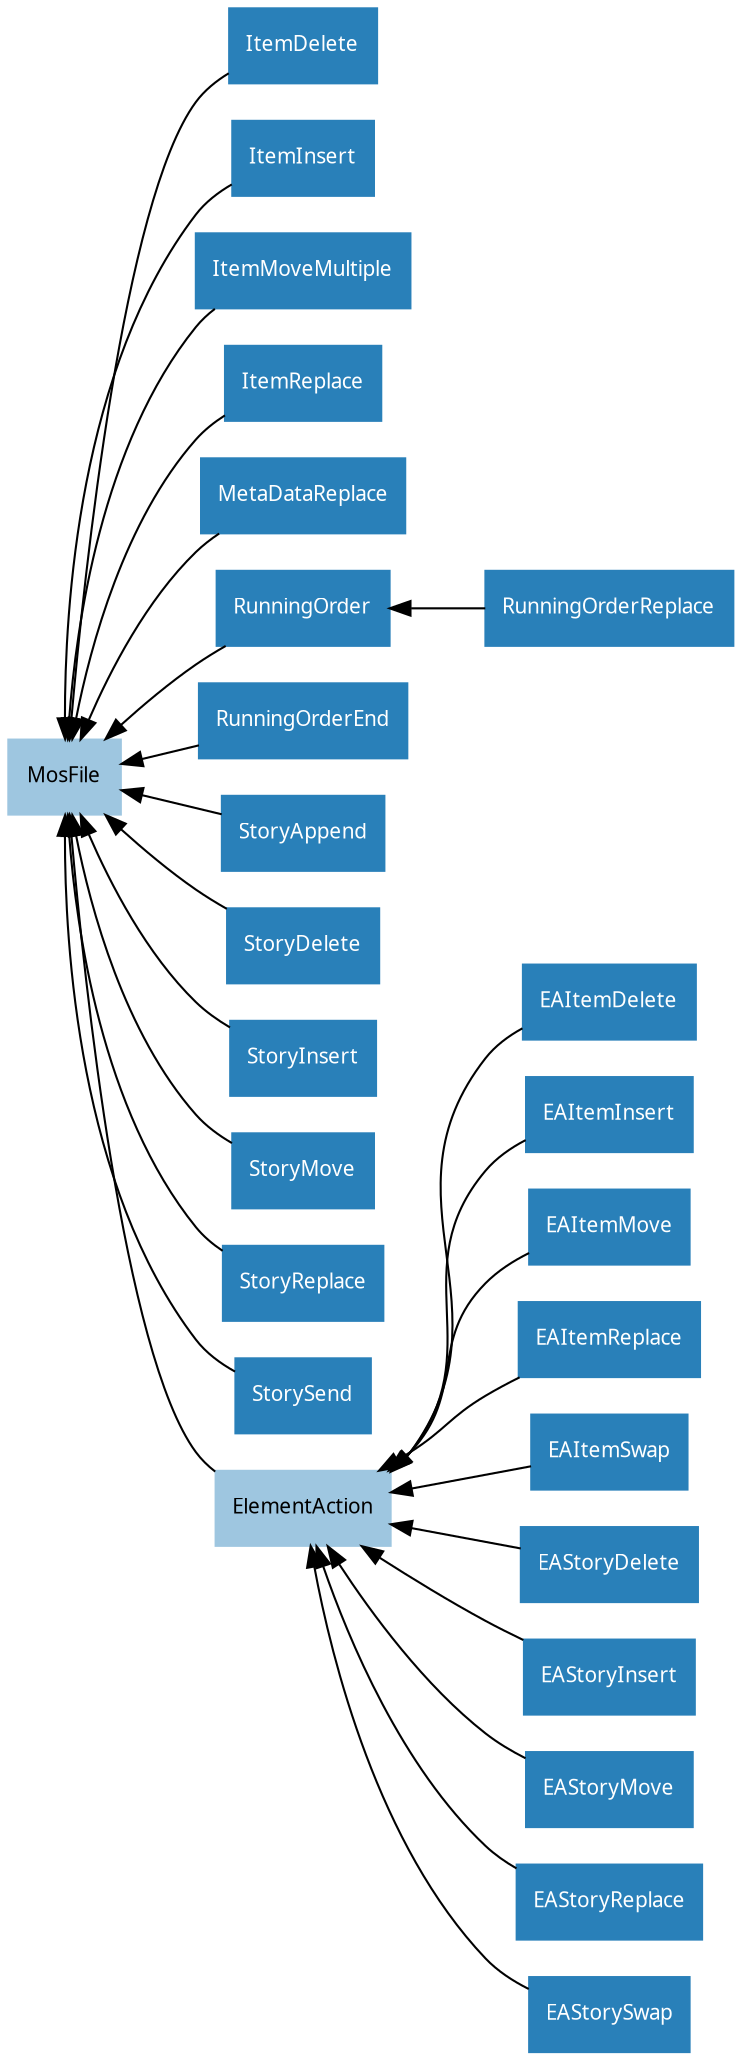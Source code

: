 digraph classes {
    graph [rankdir=RL];
    node [shape=rect, style=filled, fontname=Sans, fontsize=10];
    edge [];

    /* Abstract classes */
    node [color="#9ec6e0", fontcolor="#000000"]

    ElementAction;
    MosFile;

    /* Concrete classes */
    node [color="#2980b9", fontcolor="#ffffff"];

    EAItemDelete->ElementAction;
    EAItemInsert->ElementAction;
    EAItemMove->ElementAction;
    EAItemReplace->ElementAction;
    EAItemSwap->ElementAction;
    EAStoryDelete->ElementAction;
    EAStoryInsert->ElementAction;
    EAStoryMove->ElementAction;
    EAStoryReplace->ElementAction;
    EAStorySwap->ElementAction;
    ElementAction->MosFile;
    ItemDelete->MosFile;
    ItemInsert->MosFile;
    ItemMoveMultiple->MosFile;
    ItemReplace->MosFile;
    MetaDataReplace->MosFile;
    RunningOrder->MosFile;
    RunningOrderEnd->MosFile;
    RunningOrderReplace->RunningOrder;
    StoryAppend->MosFile;
    StoryDelete->MosFile;
    StoryInsert->MosFile;
    StoryMove->MosFile;
    StoryReplace->MosFile;
    StorySend->MosFile;
}
